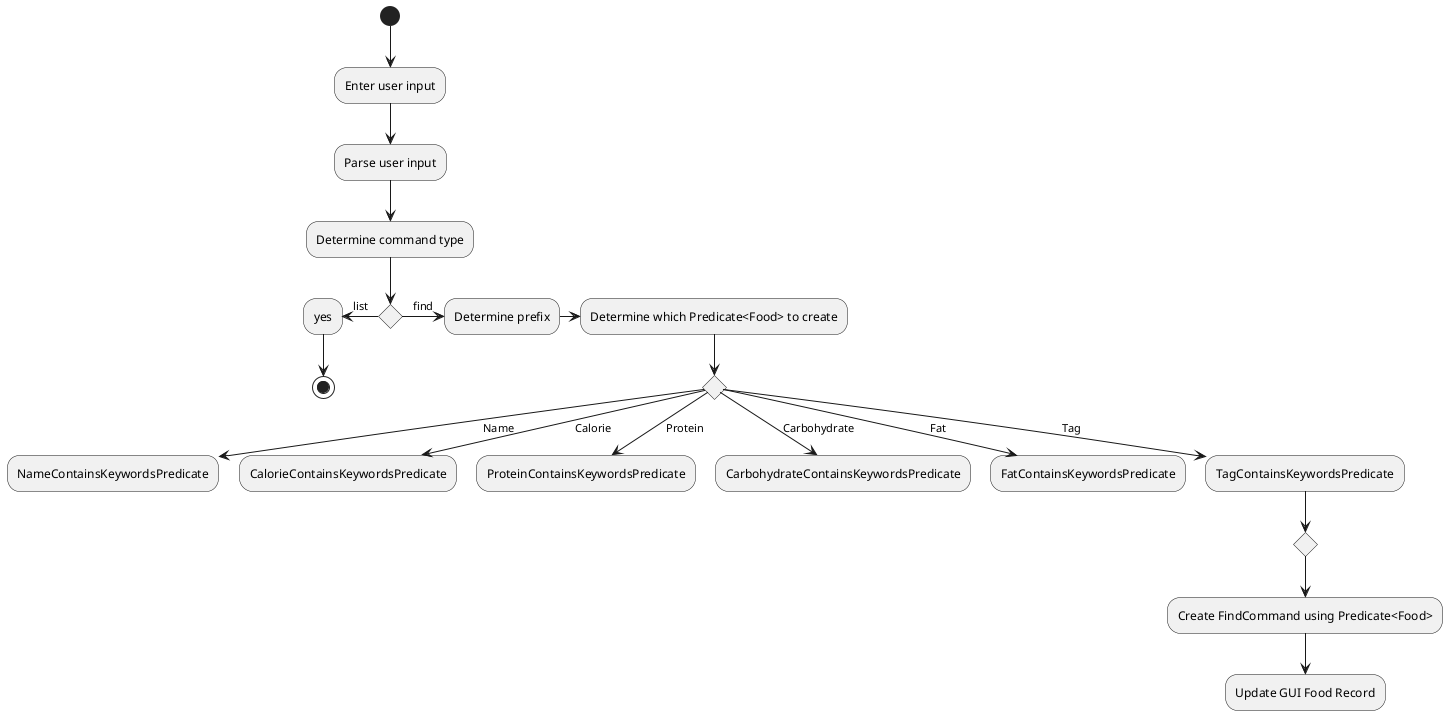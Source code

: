 @startuml
(*) --> "Enter user input"
--> "Parse user input"
--> "Determine command type"

if "" then
-right-> [find] "Determine prefix"
-> "Determine which Predicate<Food> to create"

    if "" then
      -->[Name] "NameContainsKeywordsPredicate"
    else
      -->[Calorie] "CalorieContainsKeywordsPredicate"
    else
      -->[Protein] "ProteinContainsKeywordsPredicate"
    else
      -->[Carbohydrate] "CarbohydrateContainsKeywordsPredicate"
    else
      -->[Fat] "FatContainsKeywordsPredicate"
    else
      -->[Tag] "TagContainsKeywordsPredicate"
    endif

    if ""
    endif
              --> "Create FindCommand using Predicate<Food>"
        --> Update GUI Food Record

else
-left-> [list] yes

endif
--> (*)

@enduml
